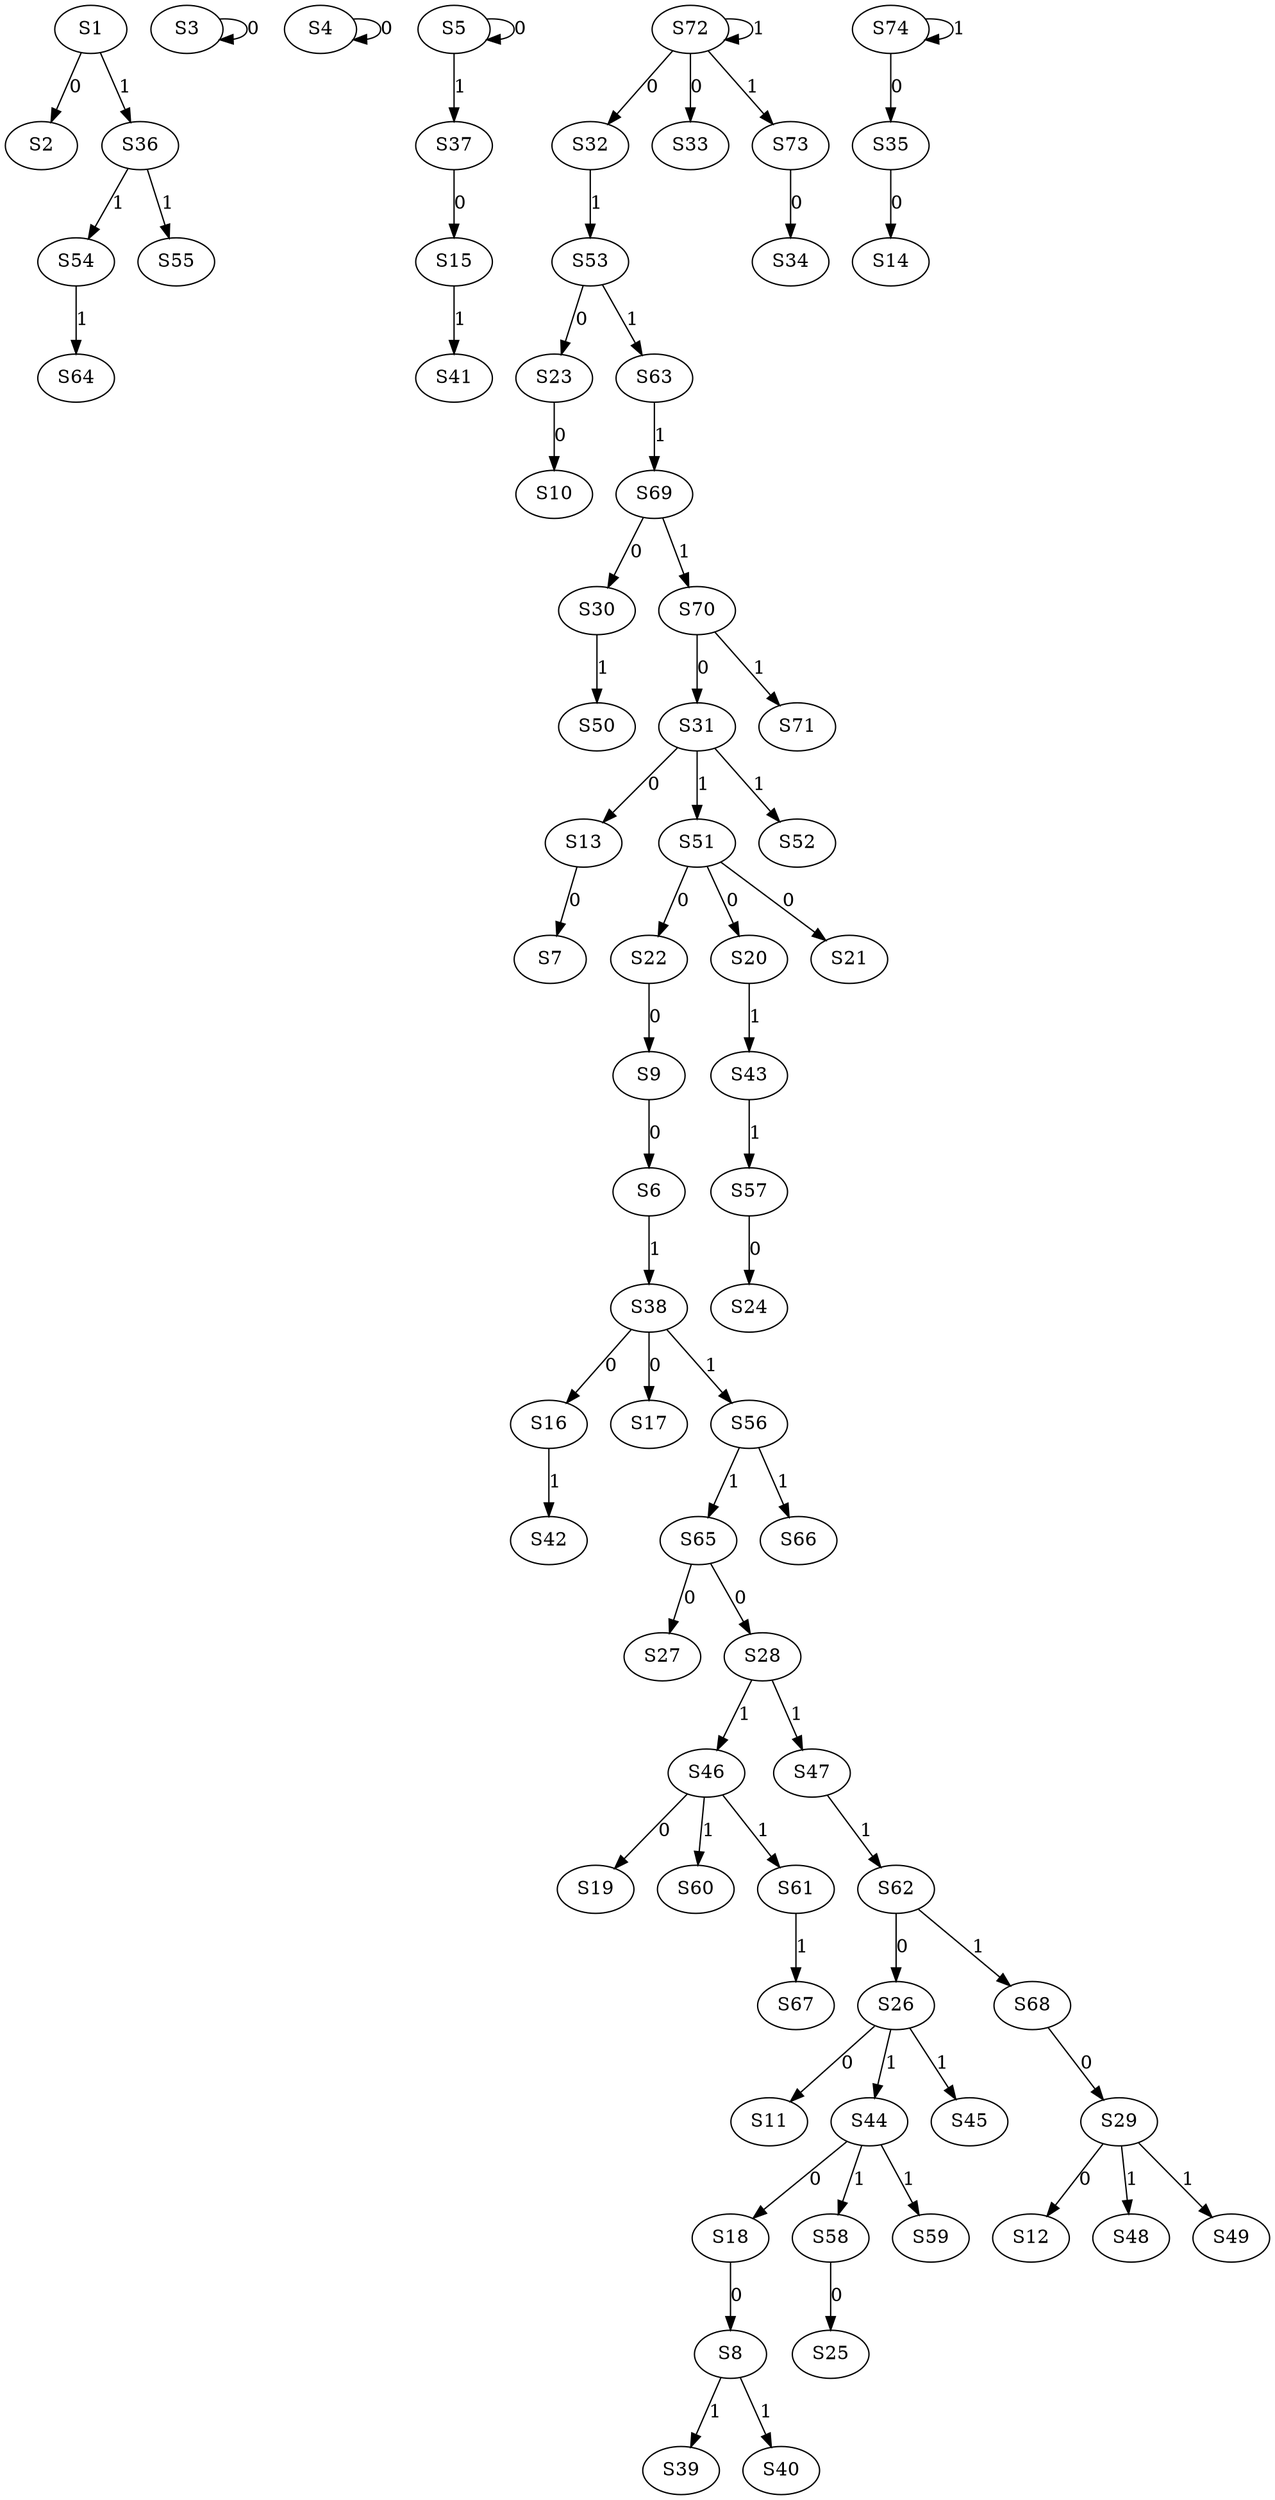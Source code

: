 strict digraph {
	S1 -> S2 [ label = 0 ];
	S3 -> S3 [ label = 0 ];
	S4 -> S4 [ label = 0 ];
	S5 -> S5 [ label = 0 ];
	S9 -> S6 [ label = 0 ];
	S13 -> S7 [ label = 0 ];
	S18 -> S8 [ label = 0 ];
	S22 -> S9 [ label = 0 ];
	S23 -> S10 [ label = 0 ];
	S26 -> S11 [ label = 0 ];
	S29 -> S12 [ label = 0 ];
	S31 -> S13 [ label = 0 ];
	S35 -> S14 [ label = 0 ];
	S37 -> S15 [ label = 0 ];
	S38 -> S16 [ label = 0 ];
	S38 -> S17 [ label = 0 ];
	S44 -> S18 [ label = 0 ];
	S46 -> S19 [ label = 0 ];
	S51 -> S20 [ label = 0 ];
	S51 -> S21 [ label = 0 ];
	S51 -> S22 [ label = 0 ];
	S53 -> S23 [ label = 0 ];
	S57 -> S24 [ label = 0 ];
	S58 -> S25 [ label = 0 ];
	S62 -> S26 [ label = 0 ];
	S65 -> S27 [ label = 0 ];
	S65 -> S28 [ label = 0 ];
	S68 -> S29 [ label = 0 ];
	S69 -> S30 [ label = 0 ];
	S70 -> S31 [ label = 0 ];
	S72 -> S32 [ label = 0 ];
	S72 -> S33 [ label = 0 ];
	S73 -> S34 [ label = 0 ];
	S74 -> S35 [ label = 0 ];
	S1 -> S36 [ label = 1 ];
	S5 -> S37 [ label = 1 ];
	S6 -> S38 [ label = 1 ];
	S8 -> S39 [ label = 1 ];
	S8 -> S40 [ label = 1 ];
	S15 -> S41 [ label = 1 ];
	S16 -> S42 [ label = 1 ];
	S20 -> S43 [ label = 1 ];
	S26 -> S44 [ label = 1 ];
	S26 -> S45 [ label = 1 ];
	S28 -> S46 [ label = 1 ];
	S28 -> S47 [ label = 1 ];
	S29 -> S48 [ label = 1 ];
	S29 -> S49 [ label = 1 ];
	S30 -> S50 [ label = 1 ];
	S31 -> S51 [ label = 1 ];
	S31 -> S52 [ label = 1 ];
	S32 -> S53 [ label = 1 ];
	S36 -> S54 [ label = 1 ];
	S36 -> S55 [ label = 1 ];
	S38 -> S56 [ label = 1 ];
	S43 -> S57 [ label = 1 ];
	S44 -> S58 [ label = 1 ];
	S44 -> S59 [ label = 1 ];
	S46 -> S60 [ label = 1 ];
	S46 -> S61 [ label = 1 ];
	S47 -> S62 [ label = 1 ];
	S53 -> S63 [ label = 1 ];
	S54 -> S64 [ label = 1 ];
	S56 -> S65 [ label = 1 ];
	S56 -> S66 [ label = 1 ];
	S61 -> S67 [ label = 1 ];
	S62 -> S68 [ label = 1 ];
	S63 -> S69 [ label = 1 ];
	S69 -> S70 [ label = 1 ];
	S70 -> S71 [ label = 1 ];
	S72 -> S72 [ label = 1 ];
	S72 -> S73 [ label = 1 ];
	S74 -> S74 [ label = 1 ];
}
